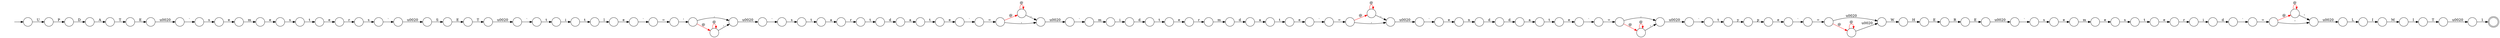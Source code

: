 digraph Automaton {
  rankdir = LR;
  0 [shape=circle,label=""];
  0 -> 27 [label="e"]
  1 [shape=circle,label=""];
  1 -> 22 [label="S"]
  2 [shape=circle,label=""];
  2 -> 37 [label="s"]
  3 [shape=circle,label=""];
  3 -> 15 [label="P"]
  4 [shape=circle,label=""];
  4 -> 43 [label="d"]
  5 [shape=circle,label=""];
  5 -> 32 [label="\u0020"]
  6 [shape=circle,label=""];
  6 -> 34 [label="e"]
  7 [shape=circle,label=""];
  7 -> 92 [label="t"]
  8 [shape=circle,label=""];
  8 -> 102 [label="m"]
  9 [shape=circle,label=""];
  9 -> 96 [label="="]
  10 [shape=circle,label=""];
  10 -> 28 [label="\u0020"]
  11 [shape=circle,label=""];
  11 -> 94 [label="t"]
  12 [shape=circle,label=""];
  12 -> 75 [label="W"]
  13 [shape=circle,label=""];
  13 -> 113 [label="s"]
  14 [shape=circle,label=""];
  14 -> 51 [label="t"]
  15 [shape=circle,label=""];
  15 -> 107 [label="D"]
  16 [shape=circle,label=""];
  16 -> 98 [label="s"]
  17 [shape=circle,label=""];
  17 -> 73 [label="@",color=red]
  17 -> 65 [label=","]
  18 [shape=circle,label=""];
  18 -> 47 [label="M"]
  19 [shape=circle,label=""];
  19 -> 42 [label="e"]
  20 [shape=circle,label=""];
  20 -> 31 [label="d"]
  21 [shape=circle,label=""];
  21 -> 108 [label="t"]
  22 [shape=circle,label=""];
  22 -> 115 [label="E"]
  23 [shape=circle,label=""];
  23 -> 9 [label="`"]
  24 [shape=circle,label=""];
  24 -> 5 [label="E"]
  25 [shape=circle,label=""];
  25 -> 26 [label="L"]
  26 [shape=circle,label=""];
  26 -> 18 [label="I"]
  27 [shape=circle,label=""];
  27 -> 56 [label="m"]
  28 [shape=circle,label=""];
  28 -> 55 [label="`"]
  29 [shape=circle,label=""];
  29 -> 4 [label="i"]
  30 [shape=circle,label=""];
  30 -> 6 [label="t"]
  31 [shape=circle,label=""];
  31 -> 11 [label="a"]
  32 [shape=circle,label=""];
  32 -> 13 [label="`"]
  33 [shape=circle,label=""];
  33 -> 1 [label="\u0020"]
  34 [shape=circle,label=""];
  34 -> 64 [label="`"]
  35 [shape=circle,label=""];
  35 -> 97 [label="`"]
  36 [shape=circle,label=""];
  36 -> 80 [label="e"]
  37 [shape=circle,label=""];
  37 -> 19 [label="t"]
  38 [shape=circle,label=""];
  38 -> 38 [label="@",color=red]
  38 -> 117 [label=","]
  39 [shape=circle,label=""];
  39 -> 40 [label="E"]
  40 [shape=circle,label=""];
  40 -> 59 [label="R"]
  41 [shape=circle,label=""];
  41 -> 93 [label="t"]
  42 [shape=circle,label=""];
  42 -> 78 [label="r"]
  43 [shape=circle,label=""];
  43 -> 74 [label="t"]
  44 [shape=circle,label=""];
  44 -> 49 [label="@",color=red]
  44 -> 63 [label="'"]
  45 [shape=circle,label=""];
  45 -> 85 [label="e"]
  46 [shape=circle,label=""];
  46 -> 46 [label="@",color=red]
  46 -> 12 [label="\u0020"]
  47 [shape=circle,label=""];
  47 -> 82 [label="I"]
  48 [shape=circle,label=""];
  48 -> 104 [label="="]
  49 [shape=circle,label=""];
  49 -> 49 [label="@",color=red]
  49 -> 63 [label="'"]
  50 [shape=circle,label=""];
  50 -> 46 [label="@",color=red]
  50 -> 12 [label="\u0020"]
  51 [shape=circle,label=""];
  51 -> 52 [label="y"]
  52 [shape=circle,label=""];
  52 -> 91 [label="p"]
  53 [shape=circle,label=""];
  53 -> 111 [label="`"]
  54 [shape=circle,label=""];
  54 -> 33 [label="`"]
  55 [shape=circle,label=""];
  55 -> 118 [label="s"]
  56 [shape=circle,label=""];
  56 -> 2 [label="e"]
  57 [shape=circle,label=""];
  57 -> 105 [label="@",color=red]
  57 -> 10 [label=","]
  58 [shape=circle,label=""];
  58 -> 112 [label="e"]
  59 [shape=circle,label=""];
  59 -> 77 [label="E"]
  60 [shape=circle,label=""];
  60 -> 110 [label="\u0020"]
  61 [shape=circle,label=""];
  61 -> 109 [label="\u0020"]
  62 [shape=circle,label=""];
  62 -> 50 [label="="]
  63 [shape=circle,label=""];
  63 -> 25 [label="\u0020"]
  64 [shape=circle,label=""];
  64 -> 17 [label="="]
  65 [shape=circle,label=""];
  65 -> 103 [label="\u0020"]
  66 [shape=circle,label=""];
  66 -> 29 [label="m"]
  67 [shape=circle,label=""];
  67 -> 16 [label="e"]
  68 [shape=circle,label=""];
  68 -> 53 [label="d"]
  69 [shape=circle,label=""];
  69 -> 36 [label="t"]
  70 [shape=circle,label=""];
  70 -> 21 [label="r"]
  71 [shape=circle,label=""];
  71 -> 54 [label="s"]
  72 [shape=circle,label=""];
  72 -> 30 [label="a"]
  73 [shape=circle,label=""];
  73 -> 73 [label="@",color=red]
  73 -> 65 [label=","]
  74 [shape=circle,label=""];
  74 -> 99 [label="e"]
  75 [shape=circle,label=""];
  75 -> 39 [label="H"]
  76 [shape=circle,label=""];
  76 -> 76 [label="@",color=red]
  76 -> 61 [label=","]
  77 [shape=circle,label=""];
  77 -> 35 [label="\u0020"]
  78 [shape=circle,label=""];
  78 -> 68 [label="i"]
  79 [shape=circle,label=""];
  79 -> 23 [label="e"]
  80 [shape=circle,label=""];
  80 -> 48 [label="`"]
  81 [shape=circle,label=""];
  81 -> 76 [label="@",color=red]
  81 -> 61 [label=","]
  82 [shape=circle,label=""];
  82 -> 60 [label="T"]
  83 [shape=circle,label=""];
  83 -> 69 [label="a"]
  84 [shape=circle,label=""];
  84 -> 24 [label="T"]
  85 [shape=circle,label=""];
  85 -> 71 [label="r"]
  86 [shape=circle,label=""];
  86 -> 41 [label="`"]
  87 [shape=circle,label=""];
  87 -> 89 [label="`"]
  88 [shape=circle,label=""];
  88 -> 70 [label="a"]
  89 [shape=circle,label=""];
  89 -> 81 [label="="]
  90 [shape=circle,label=""];
  90 -> 66 [label="`"]
  91 [shape=circle,label=""];
  91 -> 114 [label="e"]
  92 [shape=circle,label=""];
  92 -> 79 [label="l"]
  93 [shape=circle,label=""];
  93 -> 7 [label="i"]
  94 [shape=circle,label=""];
  94 -> 87 [label="e"]
  95 [shape=doublecircle,label=""];
  96 [shape=circle,label=""];
  96 -> 57 [label="'"]
  97 [shape=circle,label=""];
  97 -> 0 [label="s"]
  98 [shape=circle,label=""];
  98 -> 45 [label="t"]
  99 [shape=circle,label=""];
  99 -> 8 [label="r"]
  100 [shape=circle,label=""];
  100 -> 86 [label="\u0020"]
  101 [shape=circle,label=""];
  101 -> 67 [label="m"]
  102 [shape=circle,label=""];
  102 -> 72 [label="d"]
  103 [shape=circle,label=""];
  103 -> 58 [label="`"]
  104 [shape=circle,label=""];
  104 -> 38 [label="@",color=red]
  104 -> 117 [label=","]
  105 [shape=circle,label=""];
  105 -> 105 [label="@",color=red]
  105 -> 10 [label=","]
  106 [shape=circle,label=""];
  106 -> 20 [label="d"]
  107 [shape=circle,label=""];
  107 -> 84 [label="A"]
  108 [shape=circle,label=""];
  108 -> 83 [label="d"]
  109 [shape=circle,label=""];
  109 -> 14 [label="`"]
  110 [shape=circle,label=""];
  110 -> 95 [label="1"]
  111 [shape=circle,label=""];
  111 -> 44 [label="="]
  112 [shape=circle,label=""];
  112 -> 106 [label="n"]
  113 [shape=circle,label=""];
  113 -> 101 [label="e"]
  114 [shape=circle,label=""];
  114 -> 62 [label="`"]
  115 [shape=circle,label=""];
  115 -> 100 [label="T"]
  116 [shape=circle,label=""];
  initial [shape=plaintext,label=""];
  initial -> 116
  116 -> 3 [label="U"]
  117 [shape=circle,label=""];
  117 -> 90 [label="\u0020"]
  118 [shape=circle,label=""];
  118 -> 88 [label="t"]
}

